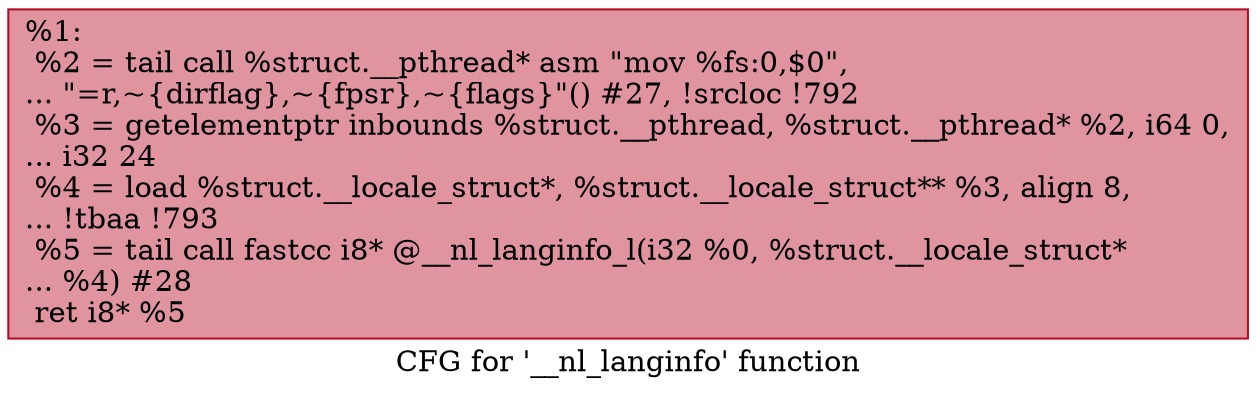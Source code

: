 digraph "CFG for '__nl_langinfo' function" {
	label="CFG for '__nl_langinfo' function";

	Node0x242b910 [shape=record,color="#b70d28ff", style=filled, fillcolor="#b70d2870",label="{%1:\l  %2 = tail call %struct.__pthread* asm \"mov %fs:0,$0\",\l... \"=r,~\{dirflag\},~\{fpsr\},~\{flags\}\"() #27, !srcloc !792\l  %3 = getelementptr inbounds %struct.__pthread, %struct.__pthread* %2, i64 0,\l... i32 24\l  %4 = load %struct.__locale_struct*, %struct.__locale_struct** %3, align 8,\l... !tbaa !793\l  %5 = tail call fastcc i8* @__nl_langinfo_l(i32 %0, %struct.__locale_struct*\l... %4) #28\l  ret i8* %5\l}"];
}
